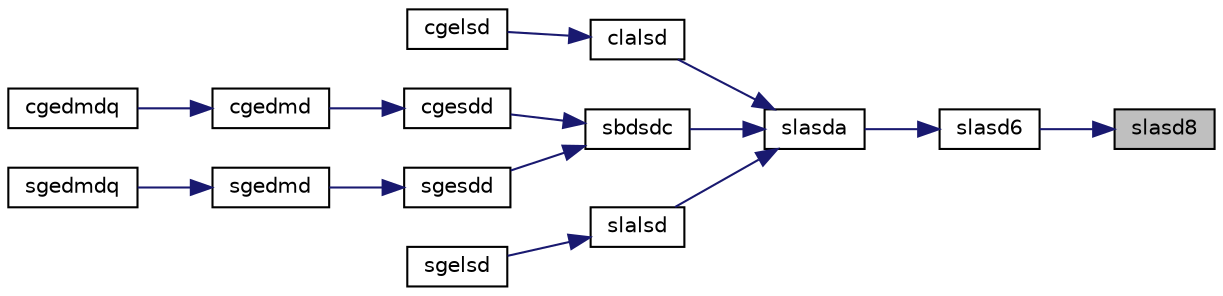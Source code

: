 digraph "slasd8"
{
 // LATEX_PDF_SIZE
  edge [fontname="Helvetica",fontsize="10",labelfontname="Helvetica",labelfontsize="10"];
  node [fontname="Helvetica",fontsize="10",shape=record];
  rankdir="RL";
  Node1 [label="slasd8",height=0.2,width=0.4,color="black", fillcolor="grey75", style="filled", fontcolor="black",tooltip="SLASD8 finds the square roots of the roots of the secular equation, and stores, for each element in D..."];
  Node1 -> Node2 [dir="back",color="midnightblue",fontsize="10",style="solid",fontname="Helvetica"];
  Node2 [label="slasd6",height=0.2,width=0.4,color="black", fillcolor="white", style="filled",URL="$slasd6_8f.html#a49655eb79b1745feabd7e9069f05e485",tooltip="SLASD6 computes the SVD of an updated upper bidiagonal matrix obtained by merging two smaller ones by..."];
  Node2 -> Node3 [dir="back",color="midnightblue",fontsize="10",style="solid",fontname="Helvetica"];
  Node3 [label="slasda",height=0.2,width=0.4,color="black", fillcolor="white", style="filled",URL="$slasda_8f.html#afe52aa918bfa2a863f122f39ae9e6404",tooltip="SLASDA computes the singular value decomposition (SVD) of a real upper bidiagonal matrix with diagona..."];
  Node3 -> Node4 [dir="back",color="midnightblue",fontsize="10",style="solid",fontname="Helvetica"];
  Node4 [label="clalsd",height=0.2,width=0.4,color="black", fillcolor="white", style="filled",URL="$clalsd_8f.html#a26c9ab8dc8642c18e3cbde5769b8138d",tooltip="CLALSD uses the singular value decomposition of A to solve the least squares problem."];
  Node4 -> Node5 [dir="back",color="midnightblue",fontsize="10",style="solid",fontname="Helvetica"];
  Node5 [label="cgelsd",height=0.2,width=0.4,color="black", fillcolor="white", style="filled",URL="$cgelsd_8f.html#abe955d518aa1f5fec04eb13fb9ee56c2",tooltip="CGELSD computes the minimum-norm solution to a linear least squares problem for GE matrices"];
  Node3 -> Node6 [dir="back",color="midnightblue",fontsize="10",style="solid",fontname="Helvetica"];
  Node6 [label="sbdsdc",height=0.2,width=0.4,color="black", fillcolor="white", style="filled",URL="$sbdsdc_8f.html#a9e033a8d4ec3aba1385f4eed11d9c332",tooltip="SBDSDC"];
  Node6 -> Node7 [dir="back",color="midnightblue",fontsize="10",style="solid",fontname="Helvetica"];
  Node7 [label="cgesdd",height=0.2,width=0.4,color="black", fillcolor="white", style="filled",URL="$cgesdd_8f.html#a609f3fc4da34716dd2bcd985924d20bd",tooltip="CGESDD"];
  Node7 -> Node8 [dir="back",color="midnightblue",fontsize="10",style="solid",fontname="Helvetica"];
  Node8 [label="cgedmd",height=0.2,width=0.4,color="black", fillcolor="white", style="filled",URL="$cgedmd_8f90.html#ae20a5be20e93752e6a0f2e85b78d5a96",tooltip="CGEDMD computes the Dynamic Mode Decomposition (DMD) for a pair of data snapshot matrices."];
  Node8 -> Node9 [dir="back",color="midnightblue",fontsize="10",style="solid",fontname="Helvetica"];
  Node9 [label="cgedmdq",height=0.2,width=0.4,color="black", fillcolor="white", style="filled",URL="$cgedmdq_8f90.html#a80108eada0975658d093e7bfd753b623",tooltip="CGEDMDQ computes the Dynamic Mode Decomposition (DMD) for a pair of data snapshot matrices."];
  Node6 -> Node10 [dir="back",color="midnightblue",fontsize="10",style="solid",fontname="Helvetica"];
  Node10 [label="sgesdd",height=0.2,width=0.4,color="black", fillcolor="white", style="filled",URL="$sgesdd_8f.html#ac2cd4f1079370ac908186d77efcd5ea8",tooltip="SGESDD"];
  Node10 -> Node11 [dir="back",color="midnightblue",fontsize="10",style="solid",fontname="Helvetica"];
  Node11 [label="sgedmd",height=0.2,width=0.4,color="black", fillcolor="white", style="filled",URL="$sgedmd_8f90.html#a2620fdd695c7f51cddc90e332eb57971",tooltip="SGEDMD computes the Dynamic Mode Decomposition (DMD) for a pair of data snapshot matrices."];
  Node11 -> Node12 [dir="back",color="midnightblue",fontsize="10",style="solid",fontname="Helvetica"];
  Node12 [label="sgedmdq",height=0.2,width=0.4,color="black", fillcolor="white", style="filled",URL="$sgedmdq_8f90.html#a1d1fe0497679b62b0084bfbdf54063f2",tooltip="SGEDMDQ computes the Dynamic Mode Decomposition (DMD) for a pair of data snapshot matrices."];
  Node3 -> Node13 [dir="back",color="midnightblue",fontsize="10",style="solid",fontname="Helvetica"];
  Node13 [label="slalsd",height=0.2,width=0.4,color="black", fillcolor="white", style="filled",URL="$slalsd_8f.html#a153577749d4bb1c01aaf8b50636d2604",tooltip="SLALSD uses the singular value decomposition of A to solve the least squares problem."];
  Node13 -> Node14 [dir="back",color="midnightblue",fontsize="10",style="solid",fontname="Helvetica"];
  Node14 [label="sgelsd",height=0.2,width=0.4,color="black", fillcolor="white", style="filled",URL="$sgelsd_8f.html#abc655f9cb0f6cfff81b3cafc03c41dcb",tooltip="SGELSD computes the minimum-norm solution to a linear least squares problem for GE matrices"];
}
